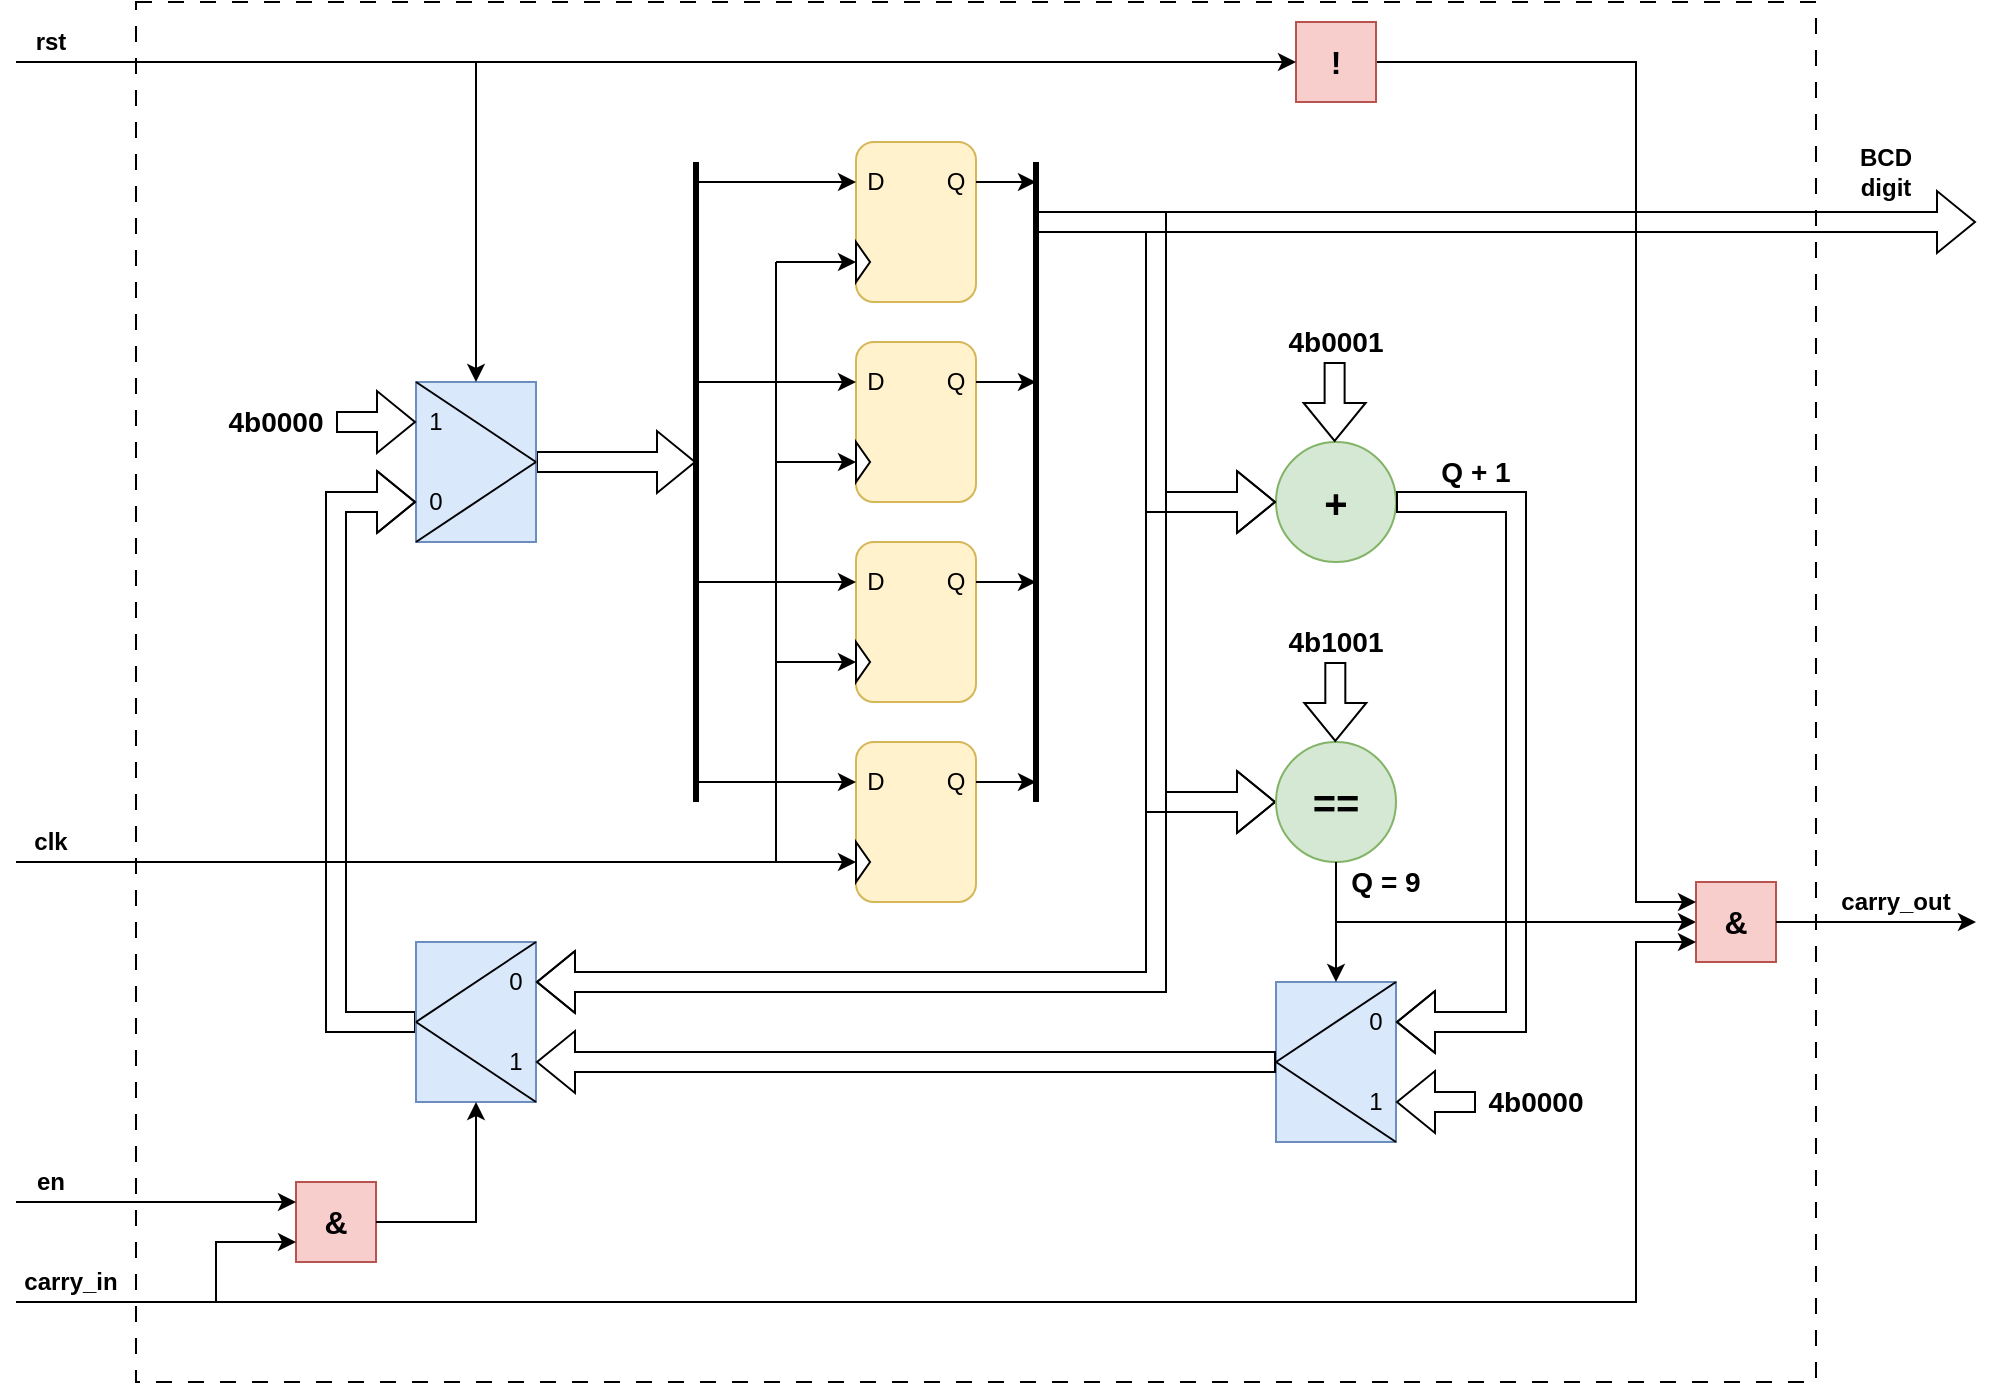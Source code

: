 <mxfile version="24.7.17">
  <diagram name="Page-1" id="WhB4v98FCIUBiP3EwE1m">
    <mxGraphModel dx="2074" dy="1230" grid="1" gridSize="10" guides="1" tooltips="1" connect="1" arrows="1" fold="1" page="1" pageScale="1" pageWidth="1100" pageHeight="850" math="0" shadow="0">
      <root>
        <mxCell id="0" />
        <mxCell id="1" parent="0" />
        <mxCell id="NjQIXoLuCuox8VsJS8E3-104" value="" style="rounded=0;whiteSpace=wrap;html=1;fillColor=none;dashed=1;dashPattern=8 8;" parent="1" vertex="1">
          <mxGeometry x="80" y="70" width="840" height="690" as="geometry" />
        </mxCell>
        <mxCell id="IZAZrPXhsD7FJTsowvt--112" value="" style="group" parent="1" vertex="1" connectable="0">
          <mxGeometry x="650" y="560" width="60" height="80" as="geometry" />
        </mxCell>
        <mxCell id="IZAZrPXhsD7FJTsowvt--91" value="" style="rounded=0;whiteSpace=wrap;html=1;fillColor=#dae8fc;strokeColor=#6c8ebf;container=0;rotation=-180;" parent="IZAZrPXhsD7FJTsowvt--112" vertex="1">
          <mxGeometry width="60" height="80" as="geometry" />
        </mxCell>
        <mxCell id="IZAZrPXhsD7FJTsowvt--94" value="1" style="text;html=1;align=center;verticalAlign=middle;whiteSpace=wrap;rounded=0;container=0;" parent="IZAZrPXhsD7FJTsowvt--112" vertex="1">
          <mxGeometry x="40" y="50" width="20" height="20" as="geometry" />
        </mxCell>
        <mxCell id="IZAZrPXhsD7FJTsowvt--95" value="0" style="text;html=1;align=center;verticalAlign=middle;whiteSpace=wrap;rounded=0;container=0;" parent="IZAZrPXhsD7FJTsowvt--112" vertex="1">
          <mxGeometry x="40" y="10" width="20" height="20" as="geometry" />
        </mxCell>
        <mxCell id="IZAZrPXhsD7FJTsowvt--103" value="" style="shape=flexArrow;endArrow=classic;html=1;rounded=0;entryX=0;entryY=0.5;entryDx=0;entryDy=0;" parent="1" target="IZAZrPXhsD7FJTsowvt--102" edge="1">
          <mxGeometry width="50" height="50" relative="1" as="geometry">
            <mxPoint x="530" y="180" as="sourcePoint" />
            <mxPoint x="570" y="460" as="targetPoint" />
            <Array as="points">
              <mxPoint x="590" y="180" />
              <mxPoint x="590" y="470" />
            </Array>
          </mxGeometry>
        </mxCell>
        <mxCell id="NjQIXoLuCuox8VsJS8E3-93" value="carry_in" style="text;html=1;align=center;verticalAlign=middle;whiteSpace=wrap;rounded=0;fontStyle=1" parent="1" vertex="1">
          <mxGeometry x="20" y="700" width="55" height="20" as="geometry" />
        </mxCell>
        <mxCell id="NjQIXoLuCuox8VsJS8E3-94" value="carry_out" style="text;html=1;align=center;verticalAlign=middle;whiteSpace=wrap;rounded=0;fontStyle=1" parent="1" vertex="1">
          <mxGeometry x="930" y="510" width="60" height="20" as="geometry" />
        </mxCell>
        <mxCell id="NjQIXoLuCuox8VsJS8E3-95" value="BCD digit" style="text;html=1;align=center;verticalAlign=middle;whiteSpace=wrap;rounded=0;fontSize=12;fontStyle=1" parent="1" vertex="1">
          <mxGeometry x="930" y="140" width="50" height="30" as="geometry" />
        </mxCell>
        <mxCell id="IZAZrPXhsD7FJTsowvt--1" value="rst" style="text;html=1;align=center;verticalAlign=middle;whiteSpace=wrap;rounded=0;fontStyle=1" parent="1" vertex="1">
          <mxGeometry x="20" y="80" width="35" height="20" as="geometry" />
        </mxCell>
        <mxCell id="IZAZrPXhsD7FJTsowvt--2" value="en" style="text;html=1;align=center;verticalAlign=middle;whiteSpace=wrap;rounded=0;fontStyle=1" parent="1" vertex="1">
          <mxGeometry x="20" y="650" width="35" height="20" as="geometry" />
        </mxCell>
        <mxCell id="IZAZrPXhsD7FJTsowvt--3" value="clk" style="text;html=1;align=center;verticalAlign=middle;whiteSpace=wrap;rounded=0;fontStyle=1" parent="1" vertex="1">
          <mxGeometry x="20" y="480" width="35" height="20" as="geometry" />
        </mxCell>
        <mxCell id="IZAZrPXhsD7FJTsowvt--38" value="" style="group" parent="1" vertex="1" connectable="0">
          <mxGeometry x="440" y="140" width="60" height="80" as="geometry" />
        </mxCell>
        <mxCell id="IZAZrPXhsD7FJTsowvt--33" value="" style="rounded=1;whiteSpace=wrap;html=1;fillColor=#fff2cc;strokeColor=#d6b656;container=0;" parent="IZAZrPXhsD7FJTsowvt--38" vertex="1">
          <mxGeometry width="60" height="80" as="geometry" />
        </mxCell>
        <mxCell id="IZAZrPXhsD7FJTsowvt--34" value="" style="triangle;whiteSpace=wrap;html=1;rotation=0;container=0;" parent="IZAZrPXhsD7FJTsowvt--38" vertex="1">
          <mxGeometry y="50" width="7.03" height="20" as="geometry" />
        </mxCell>
        <mxCell id="IZAZrPXhsD7FJTsowvt--35" value="D" style="text;html=1;align=center;verticalAlign=middle;whiteSpace=wrap;rounded=0;container=0;" parent="IZAZrPXhsD7FJTsowvt--38" vertex="1">
          <mxGeometry y="10" width="20" height="20" as="geometry" />
        </mxCell>
        <mxCell id="IZAZrPXhsD7FJTsowvt--37" value="Q" style="text;html=1;align=center;verticalAlign=middle;whiteSpace=wrap;rounded=0;container=0;" parent="IZAZrPXhsD7FJTsowvt--38" vertex="1">
          <mxGeometry x="40" y="10" width="20" height="20" as="geometry" />
        </mxCell>
        <mxCell id="IZAZrPXhsD7FJTsowvt--39" value="" style="group" parent="1" vertex="1" connectable="0">
          <mxGeometry x="440" y="240" width="60" height="80" as="geometry" />
        </mxCell>
        <mxCell id="IZAZrPXhsD7FJTsowvt--12" value="" style="rounded=1;whiteSpace=wrap;html=1;fillColor=#fff2cc;strokeColor=#d6b656;container=0;" parent="IZAZrPXhsD7FJTsowvt--39" vertex="1">
          <mxGeometry width="60" height="80" as="geometry" />
        </mxCell>
        <mxCell id="IZAZrPXhsD7FJTsowvt--13" value="" style="triangle;whiteSpace=wrap;html=1;rotation=0;container=0;" parent="IZAZrPXhsD7FJTsowvt--39" vertex="1">
          <mxGeometry y="50" width="7.03" height="20" as="geometry" />
        </mxCell>
        <mxCell id="IZAZrPXhsD7FJTsowvt--15" value="D" style="text;html=1;align=center;verticalAlign=middle;whiteSpace=wrap;rounded=0;container=0;" parent="IZAZrPXhsD7FJTsowvt--39" vertex="1">
          <mxGeometry y="10" width="20" height="20" as="geometry" />
        </mxCell>
        <mxCell id="IZAZrPXhsD7FJTsowvt--17" value="Q" style="text;html=1;align=center;verticalAlign=middle;whiteSpace=wrap;rounded=0;container=0;" parent="IZAZrPXhsD7FJTsowvt--39" vertex="1">
          <mxGeometry x="40" y="10" width="20" height="20" as="geometry" />
        </mxCell>
        <mxCell id="IZAZrPXhsD7FJTsowvt--40" value="" style="group" parent="1" vertex="1" connectable="0">
          <mxGeometry x="440" y="340" width="60" height="80" as="geometry" />
        </mxCell>
        <mxCell id="IZAZrPXhsD7FJTsowvt--21" value="" style="rounded=1;whiteSpace=wrap;html=1;fillColor=#fff2cc;strokeColor=#d6b656;container=0;" parent="IZAZrPXhsD7FJTsowvt--40" vertex="1">
          <mxGeometry width="60" height="80" as="geometry" />
        </mxCell>
        <mxCell id="IZAZrPXhsD7FJTsowvt--22" value="" style="triangle;whiteSpace=wrap;html=1;rotation=0;container=0;" parent="IZAZrPXhsD7FJTsowvt--40" vertex="1">
          <mxGeometry y="50" width="7.03" height="20" as="geometry" />
        </mxCell>
        <mxCell id="IZAZrPXhsD7FJTsowvt--23" value="D" style="text;html=1;align=center;verticalAlign=middle;whiteSpace=wrap;rounded=0;container=0;" parent="IZAZrPXhsD7FJTsowvt--40" vertex="1">
          <mxGeometry y="10" width="20" height="20" as="geometry" />
        </mxCell>
        <mxCell id="IZAZrPXhsD7FJTsowvt--25" value="Q" style="text;html=1;align=center;verticalAlign=middle;whiteSpace=wrap;rounded=0;container=0;" parent="IZAZrPXhsD7FJTsowvt--40" vertex="1">
          <mxGeometry x="40" y="10" width="20" height="20" as="geometry" />
        </mxCell>
        <mxCell id="IZAZrPXhsD7FJTsowvt--41" value="" style="group" parent="1" vertex="1" connectable="0">
          <mxGeometry x="440" y="440" width="60" height="80" as="geometry" />
        </mxCell>
        <mxCell id="IZAZrPXhsD7FJTsowvt--27" value="" style="rounded=1;whiteSpace=wrap;html=1;fillColor=#fff2cc;strokeColor=#d6b656;container=0;" parent="IZAZrPXhsD7FJTsowvt--41" vertex="1">
          <mxGeometry width="60" height="80" as="geometry" />
        </mxCell>
        <mxCell id="IZAZrPXhsD7FJTsowvt--28" value="" style="triangle;whiteSpace=wrap;html=1;rotation=0;container=0;" parent="IZAZrPXhsD7FJTsowvt--41" vertex="1">
          <mxGeometry y="50" width="7.03" height="20" as="geometry" />
        </mxCell>
        <mxCell id="IZAZrPXhsD7FJTsowvt--29" value="D" style="text;html=1;align=center;verticalAlign=middle;whiteSpace=wrap;rounded=0;container=0;" parent="IZAZrPXhsD7FJTsowvt--41" vertex="1">
          <mxGeometry y="10" width="20" height="20" as="geometry" />
        </mxCell>
        <mxCell id="IZAZrPXhsD7FJTsowvt--31" value="Q" style="text;html=1;align=center;verticalAlign=middle;whiteSpace=wrap;rounded=0;container=0;" parent="IZAZrPXhsD7FJTsowvt--41" vertex="1">
          <mxGeometry x="40" y="10" width="20" height="20" as="geometry" />
        </mxCell>
        <mxCell id="IZAZrPXhsD7FJTsowvt--42" value="" style="endArrow=classic;html=1;rounded=0;entryX=0;entryY=0.5;entryDx=0;entryDy=0;" parent="1" target="IZAZrPXhsD7FJTsowvt--28" edge="1">
          <mxGeometry width="50" height="50" relative="1" as="geometry">
            <mxPoint x="400" y="500" as="sourcePoint" />
            <mxPoint x="570" y="470" as="targetPoint" />
          </mxGeometry>
        </mxCell>
        <mxCell id="IZAZrPXhsD7FJTsowvt--43" value="" style="endArrow=classic;html=1;rounded=0;entryX=0;entryY=0.5;entryDx=0;entryDy=0;" parent="1" edge="1">
          <mxGeometry width="50" height="50" relative="1" as="geometry">
            <mxPoint x="400" y="400" as="sourcePoint" />
            <mxPoint x="440" y="400" as="targetPoint" />
          </mxGeometry>
        </mxCell>
        <mxCell id="IZAZrPXhsD7FJTsowvt--44" value="" style="endArrow=classic;html=1;rounded=0;entryX=0;entryY=0.5;entryDx=0;entryDy=0;" parent="1" edge="1">
          <mxGeometry width="50" height="50" relative="1" as="geometry">
            <mxPoint x="400" y="300" as="sourcePoint" />
            <mxPoint x="440" y="300" as="targetPoint" />
          </mxGeometry>
        </mxCell>
        <mxCell id="IZAZrPXhsD7FJTsowvt--45" value="" style="endArrow=classic;html=1;rounded=0;entryX=0;entryY=0.5;entryDx=0;entryDy=0;" parent="1" edge="1">
          <mxGeometry width="50" height="50" relative="1" as="geometry">
            <mxPoint x="400" y="200" as="sourcePoint" />
            <mxPoint x="440" y="200" as="targetPoint" />
          </mxGeometry>
        </mxCell>
        <mxCell id="IZAZrPXhsD7FJTsowvt--46" value="" style="endArrow=classic;html=1;rounded=0;" parent="1" edge="1">
          <mxGeometry width="50" height="50" relative="1" as="geometry">
            <mxPoint x="500" y="460" as="sourcePoint" />
            <mxPoint x="530" y="460" as="targetPoint" />
          </mxGeometry>
        </mxCell>
        <mxCell id="IZAZrPXhsD7FJTsowvt--47" value="" style="endArrow=classic;html=1;rounded=0;" parent="1" edge="1">
          <mxGeometry width="50" height="50" relative="1" as="geometry">
            <mxPoint x="500" y="360" as="sourcePoint" />
            <mxPoint x="530" y="360" as="targetPoint" />
          </mxGeometry>
        </mxCell>
        <mxCell id="IZAZrPXhsD7FJTsowvt--48" value="" style="endArrow=classic;html=1;rounded=0;" parent="1" edge="1">
          <mxGeometry width="50" height="50" relative="1" as="geometry">
            <mxPoint x="500" y="260" as="sourcePoint" />
            <mxPoint x="530" y="260" as="targetPoint" />
          </mxGeometry>
        </mxCell>
        <mxCell id="IZAZrPXhsD7FJTsowvt--49" value="" style="endArrow=classic;html=1;rounded=0;" parent="1" edge="1">
          <mxGeometry width="50" height="50" relative="1" as="geometry">
            <mxPoint x="500" y="160" as="sourcePoint" />
            <mxPoint x="530" y="160" as="targetPoint" />
          </mxGeometry>
        </mxCell>
        <mxCell id="IZAZrPXhsD7FJTsowvt--50" value="" style="endArrow=none;html=1;rounded=0;strokeWidth=3;" parent="1" edge="1">
          <mxGeometry width="50" height="50" relative="1" as="geometry">
            <mxPoint x="530" y="470" as="sourcePoint" />
            <mxPoint x="530" y="150" as="targetPoint" />
          </mxGeometry>
        </mxCell>
        <mxCell id="IZAZrPXhsD7FJTsowvt--51" value="" style="endArrow=none;html=1;rounded=0;" parent="1" edge="1">
          <mxGeometry width="50" height="50" relative="1" as="geometry">
            <mxPoint x="400" y="500" as="sourcePoint" />
            <mxPoint x="400" y="200" as="targetPoint" />
          </mxGeometry>
        </mxCell>
        <mxCell id="IZAZrPXhsD7FJTsowvt--52" value="" style="endArrow=none;html=1;rounded=0;strokeWidth=3;" parent="1" edge="1">
          <mxGeometry width="50" height="50" relative="1" as="geometry">
            <mxPoint x="360" y="470" as="sourcePoint" />
            <mxPoint x="360" y="150" as="targetPoint" />
          </mxGeometry>
        </mxCell>
        <mxCell id="IZAZrPXhsD7FJTsowvt--53" value="" style="endArrow=classic;html=1;rounded=0;entryX=0;entryY=0.5;entryDx=0;entryDy=0;" parent="1" target="IZAZrPXhsD7FJTsowvt--29" edge="1">
          <mxGeometry width="50" height="50" relative="1" as="geometry">
            <mxPoint x="360" y="460" as="sourcePoint" />
            <mxPoint x="540" y="470" as="targetPoint" />
          </mxGeometry>
        </mxCell>
        <mxCell id="IZAZrPXhsD7FJTsowvt--54" value="" style="endArrow=classic;html=1;rounded=0;entryX=0;entryY=0.5;entryDx=0;entryDy=0;" parent="1" edge="1">
          <mxGeometry width="50" height="50" relative="1" as="geometry">
            <mxPoint x="360" y="360" as="sourcePoint" />
            <mxPoint x="440" y="360" as="targetPoint" />
          </mxGeometry>
        </mxCell>
        <mxCell id="IZAZrPXhsD7FJTsowvt--55" value="" style="endArrow=classic;html=1;rounded=0;entryX=0;entryY=0.5;entryDx=0;entryDy=0;" parent="1" edge="1">
          <mxGeometry width="50" height="50" relative="1" as="geometry">
            <mxPoint x="360" y="260" as="sourcePoint" />
            <mxPoint x="440" y="260" as="targetPoint" />
          </mxGeometry>
        </mxCell>
        <mxCell id="IZAZrPXhsD7FJTsowvt--56" value="" style="endArrow=classic;html=1;rounded=0;entryX=0;entryY=0.5;entryDx=0;entryDy=0;" parent="1" edge="1">
          <mxGeometry width="50" height="50" relative="1" as="geometry">
            <mxPoint x="360" y="160" as="sourcePoint" />
            <mxPoint x="440" y="160" as="targetPoint" />
          </mxGeometry>
        </mxCell>
        <mxCell id="IZAZrPXhsD7FJTsowvt--57" value="" style="endArrow=none;html=1;rounded=0;" parent="1" edge="1">
          <mxGeometry width="50" height="50" relative="1" as="geometry">
            <mxPoint x="400" y="500" as="sourcePoint" />
            <mxPoint x="20" y="500" as="targetPoint" />
          </mxGeometry>
        </mxCell>
        <mxCell id="IZAZrPXhsD7FJTsowvt--67" value="" style="shape=flexArrow;endArrow=classic;html=1;rounded=0;exitX=1;exitY=0.5;exitDx=0;exitDy=0;" parent="1" source="IZAZrPXhsD7FJTsowvt--60" edge="1">
          <mxGeometry width="50" height="50" relative="1" as="geometry">
            <mxPoint x="520" y="520" as="sourcePoint" />
            <mxPoint x="360" y="300" as="targetPoint" />
          </mxGeometry>
        </mxCell>
        <mxCell id="IZAZrPXhsD7FJTsowvt--60" value="" style="rounded=0;whiteSpace=wrap;html=1;fillColor=#dae8fc;strokeColor=#6c8ebf;container=0;" parent="1" vertex="1">
          <mxGeometry x="220" y="260" width="60" height="80" as="geometry" />
        </mxCell>
        <mxCell id="IZAZrPXhsD7FJTsowvt--59" value="" style="endArrow=none;html=1;rounded=0;exitX=0;exitY=0;exitDx=0;exitDy=0;entryX=1;entryY=0.5;entryDx=0;entryDy=0;" parent="1" edge="1">
          <mxGeometry width="50" height="50" relative="1" as="geometry">
            <mxPoint x="220" y="260" as="sourcePoint" />
            <mxPoint x="280" y="300" as="targetPoint" />
          </mxGeometry>
        </mxCell>
        <mxCell id="IZAZrPXhsD7FJTsowvt--61" value="" style="endArrow=none;html=1;rounded=0;exitX=0;exitY=1;exitDx=0;exitDy=0;entryX=1;entryY=0.5;entryDx=0;entryDy=0;" parent="1" source="IZAZrPXhsD7FJTsowvt--60" target="IZAZrPXhsD7FJTsowvt--60" edge="1">
          <mxGeometry width="50" height="50" relative="1" as="geometry">
            <mxPoint x="300" y="200" as="sourcePoint" />
            <mxPoint x="350" y="150" as="targetPoint" />
          </mxGeometry>
        </mxCell>
        <mxCell id="IZAZrPXhsD7FJTsowvt--74" value="1" style="text;html=1;align=center;verticalAlign=middle;whiteSpace=wrap;rounded=0;container=0;" parent="1" vertex="1">
          <mxGeometry x="220" y="270" width="20" height="20" as="geometry" />
        </mxCell>
        <mxCell id="IZAZrPXhsD7FJTsowvt--75" value="0" style="text;html=1;align=center;verticalAlign=middle;whiteSpace=wrap;rounded=0;container=0;" parent="1" vertex="1">
          <mxGeometry x="220" y="310" width="20" height="20" as="geometry" />
        </mxCell>
        <mxCell id="IZAZrPXhsD7FJTsowvt--76" value="" style="endArrow=classic;html=1;rounded=0;entryX=0.5;entryY=0;entryDx=0;entryDy=0;" parent="1" target="IZAZrPXhsD7FJTsowvt--60" edge="1">
          <mxGeometry width="50" height="50" relative="1" as="geometry">
            <mxPoint x="20" y="100" as="sourcePoint" />
            <mxPoint x="570" y="470" as="targetPoint" />
            <Array as="points">
              <mxPoint x="250" y="100" />
            </Array>
          </mxGeometry>
        </mxCell>
        <mxCell id="IZAZrPXhsD7FJTsowvt--77" value="" style="shape=flexArrow;endArrow=classic;html=1;rounded=0;entryX=0;entryY=0.5;entryDx=0;entryDy=0;" parent="1" target="IZAZrPXhsD7FJTsowvt--74" edge="1">
          <mxGeometry width="50" height="50" relative="1" as="geometry">
            <mxPoint x="180" y="280" as="sourcePoint" />
            <mxPoint x="570" y="470" as="targetPoint" />
          </mxGeometry>
        </mxCell>
        <mxCell id="IZAZrPXhsD7FJTsowvt--78" value="4b0000" style="text;html=1;align=center;verticalAlign=middle;whiteSpace=wrap;rounded=0;fontStyle=1;fontSize=14;" parent="1" vertex="1">
          <mxGeometry x="120" y="265" width="60" height="30" as="geometry" />
        </mxCell>
        <mxCell id="IZAZrPXhsD7FJTsowvt--87" value="" style="shape=flexArrow;endArrow=classic;html=1;rounded=0;entryX=0;entryY=0.5;entryDx=0;entryDy=0;" parent="1" target="IZAZrPXhsD7FJTsowvt--75" edge="1">
          <mxGeometry width="50" height="50" relative="1" as="geometry">
            <mxPoint x="220" y="580" as="sourcePoint" />
            <mxPoint x="570" y="470" as="targetPoint" />
            <Array as="points">
              <mxPoint x="180" y="580" />
              <mxPoint x="180" y="320" />
            </Array>
          </mxGeometry>
        </mxCell>
        <mxCell id="IZAZrPXhsD7FJTsowvt--89" value="" style="group" parent="1" vertex="1" connectable="0">
          <mxGeometry x="220" y="540" width="60" height="80" as="geometry" />
        </mxCell>
        <mxCell id="IZAZrPXhsD7FJTsowvt--79" value="" style="rounded=0;whiteSpace=wrap;html=1;fillColor=#dae8fc;strokeColor=#6c8ebf;container=0;rotation=-180;" parent="IZAZrPXhsD7FJTsowvt--89" vertex="1">
          <mxGeometry width="60" height="80" as="geometry" />
        </mxCell>
        <mxCell id="IZAZrPXhsD7FJTsowvt--80" value="" style="endArrow=none;html=1;rounded=0;exitX=1;exitY=0.5;exitDx=0;exitDy=0;" parent="IZAZrPXhsD7FJTsowvt--89" source="IZAZrPXhsD7FJTsowvt--79" edge="1">
          <mxGeometry width="50" height="50" relative="1" as="geometry">
            <mxPoint x="10" y="50" as="sourcePoint" />
            <mxPoint x="60" as="targetPoint" />
          </mxGeometry>
        </mxCell>
        <mxCell id="IZAZrPXhsD7FJTsowvt--84" value="" style="endArrow=none;html=1;rounded=0;exitX=1;exitY=0.5;exitDx=0;exitDy=0;" parent="IZAZrPXhsD7FJTsowvt--89" source="IZAZrPXhsD7FJTsowvt--79" edge="1">
          <mxGeometry width="50" height="50" relative="1" as="geometry">
            <mxPoint y="40" as="sourcePoint" />
            <mxPoint x="60" y="80" as="targetPoint" />
          </mxGeometry>
        </mxCell>
        <mxCell id="IZAZrPXhsD7FJTsowvt--83" value="1" style="text;html=1;align=center;verticalAlign=middle;whiteSpace=wrap;rounded=0;container=0;" parent="IZAZrPXhsD7FJTsowvt--89" vertex="1">
          <mxGeometry x="40" y="50" width="20" height="20" as="geometry" />
        </mxCell>
        <mxCell id="IZAZrPXhsD7FJTsowvt--85" value="0" style="text;html=1;align=center;verticalAlign=middle;whiteSpace=wrap;rounded=0;container=0;" parent="IZAZrPXhsD7FJTsowvt--89" vertex="1">
          <mxGeometry x="40" y="10" width="20" height="20" as="geometry" />
        </mxCell>
        <mxCell id="IZAZrPXhsD7FJTsowvt--96" value="" style="shape=flexArrow;endArrow=classic;html=1;rounded=0;entryX=1;entryY=0.5;entryDx=0;entryDy=0;" parent="1" target="IZAZrPXhsD7FJTsowvt--83" edge="1">
          <mxGeometry width="50" height="50" relative="1" as="geometry">
            <mxPoint x="650" y="600" as="sourcePoint" />
            <mxPoint x="570" y="470" as="targetPoint" />
          </mxGeometry>
        </mxCell>
        <mxCell id="IZAZrPXhsD7FJTsowvt--97" value="" style="shape=flexArrow;endArrow=classic;html=1;rounded=0;" parent="1" edge="1">
          <mxGeometry width="50" height="50" relative="1" as="geometry">
            <mxPoint x="750" y="620" as="sourcePoint" />
            <mxPoint x="710" y="620" as="targetPoint" />
          </mxGeometry>
        </mxCell>
        <mxCell id="IZAZrPXhsD7FJTsowvt--92" value="" style="endArrow=none;html=1;rounded=0;exitX=1;exitY=0.5;exitDx=0;exitDy=0;" parent="1" source="IZAZrPXhsD7FJTsowvt--91" edge="1">
          <mxGeometry width="50" height="50" relative="1" as="geometry">
            <mxPoint x="660" y="610" as="sourcePoint" />
            <mxPoint x="710" y="560" as="targetPoint" />
          </mxGeometry>
        </mxCell>
        <mxCell id="IZAZrPXhsD7FJTsowvt--93" value="" style="endArrow=none;html=1;rounded=0;exitX=1;exitY=0.5;exitDx=0;exitDy=0;" parent="1" source="IZAZrPXhsD7FJTsowvt--91" edge="1">
          <mxGeometry width="50" height="50" relative="1" as="geometry">
            <mxPoint x="650" y="600" as="sourcePoint" />
            <mxPoint x="710" y="640" as="targetPoint" />
          </mxGeometry>
        </mxCell>
        <mxCell id="IZAZrPXhsD7FJTsowvt--98" value="&lt;font size=&quot;1&quot; style=&quot;&quot;&gt;&lt;b style=&quot;font-size: 20px;&quot;&gt;+&lt;/b&gt;&lt;/font&gt;" style="ellipse;whiteSpace=wrap;html=1;aspect=fixed;fillColor=#d5e8d4;strokeColor=#82b366;" parent="1" vertex="1">
          <mxGeometry x="650" y="290" width="60" height="60" as="geometry" />
        </mxCell>
        <mxCell id="IZAZrPXhsD7FJTsowvt--99" value="" style="shape=flexArrow;endArrow=classic;html=1;rounded=0;entryX=0;entryY=0.5;entryDx=0;entryDy=0;" parent="1" target="IZAZrPXhsD7FJTsowvt--98" edge="1">
          <mxGeometry width="50" height="50" relative="1" as="geometry">
            <mxPoint x="530" y="180" as="sourcePoint" />
            <mxPoint x="570" y="470" as="targetPoint" />
            <Array as="points">
              <mxPoint x="590" y="180" />
              <mxPoint x="590" y="320" />
            </Array>
          </mxGeometry>
        </mxCell>
        <mxCell id="IZAZrPXhsD7FJTsowvt--100" value="" style="shape=flexArrow;endArrow=classic;html=1;rounded=0;exitX=1;exitY=0.5;exitDx=0;exitDy=0;" parent="1" source="IZAZrPXhsD7FJTsowvt--98" edge="1">
          <mxGeometry width="50" height="50" relative="1" as="geometry">
            <mxPoint x="520" y="510" as="sourcePoint" />
            <mxPoint x="710" y="580" as="targetPoint" />
            <Array as="points">
              <mxPoint x="770" y="320" />
              <mxPoint x="770" y="580" />
            </Array>
          </mxGeometry>
        </mxCell>
        <mxCell id="IZAZrPXhsD7FJTsowvt--101" value="4b0000" style="text;html=1;align=center;verticalAlign=middle;whiteSpace=wrap;rounded=0;fontStyle=1;fontSize=14;" parent="1" vertex="1">
          <mxGeometry x="750" y="605" width="60" height="30" as="geometry" />
        </mxCell>
        <mxCell id="IZAZrPXhsD7FJTsowvt--102" value="&lt;font size=&quot;1&quot; style=&quot;&quot;&gt;&lt;b style=&quot;font-size: 20px;&quot;&gt;==&lt;/b&gt;&lt;/font&gt;" style="ellipse;whiteSpace=wrap;html=1;aspect=fixed;fillColor=#d5e8d4;strokeColor=#82b366;" parent="1" vertex="1">
          <mxGeometry x="650" y="440" width="60" height="60" as="geometry" />
        </mxCell>
        <mxCell id="IZAZrPXhsD7FJTsowvt--104" value="" style="endArrow=classic;html=1;rounded=0;entryX=0.5;entryY=1;entryDx=0;entryDy=0;exitX=0.5;exitY=1;exitDx=0;exitDy=0;" parent="1" source="IZAZrPXhsD7FJTsowvt--102" target="IZAZrPXhsD7FJTsowvt--91" edge="1">
          <mxGeometry width="50" height="50" relative="1" as="geometry">
            <mxPoint x="660" y="500" as="sourcePoint" />
            <mxPoint x="570" y="460" as="targetPoint" />
          </mxGeometry>
        </mxCell>
        <mxCell id="IZAZrPXhsD7FJTsowvt--106" value="" style="shape=flexArrow;endArrow=classic;html=1;rounded=0;" parent="1" edge="1">
          <mxGeometry width="50" height="50" relative="1" as="geometry">
            <mxPoint x="679.66" y="400" as="sourcePoint" />
            <mxPoint x="679.66" y="440" as="targetPoint" />
          </mxGeometry>
        </mxCell>
        <mxCell id="IZAZrPXhsD7FJTsowvt--107" value="4b1001" style="text;html=1;align=center;verticalAlign=middle;whiteSpace=wrap;rounded=0;fontStyle=1;fontSize=14;" parent="1" vertex="1">
          <mxGeometry x="655" y="380" width="50" height="20" as="geometry" />
        </mxCell>
        <mxCell id="IZAZrPXhsD7FJTsowvt--108" value="4b0001" style="text;html=1;align=center;verticalAlign=middle;whiteSpace=wrap;rounded=0;fontStyle=1;fontSize=14;" parent="1" vertex="1">
          <mxGeometry x="655" y="230" width="50" height="20" as="geometry" />
        </mxCell>
        <mxCell id="IZAZrPXhsD7FJTsowvt--109" value="Q + 1" style="text;html=1;align=center;verticalAlign=middle;whiteSpace=wrap;rounded=0;fontSize=14;fontStyle=1" parent="1" vertex="1">
          <mxGeometry x="720" y="295" width="60" height="20" as="geometry" />
        </mxCell>
        <mxCell id="IZAZrPXhsD7FJTsowvt--110" value="Q = 9" style="text;html=1;align=center;verticalAlign=middle;whiteSpace=wrap;rounded=0;fontSize=14;fontStyle=1" parent="1" vertex="1">
          <mxGeometry x="680" y="500" width="50" height="20" as="geometry" />
        </mxCell>
        <mxCell id="IZAZrPXhsD7FJTsowvt--113" value="" style="endArrow=classic;html=1;rounded=0;entryX=0;entryY=0.5;entryDx=0;entryDy=0;" parent="1" target="IZAZrPXhsD7FJTsowvt--120" edge="1">
          <mxGeometry width="50" height="50" relative="1" as="geometry">
            <mxPoint x="680" y="530" as="sourcePoint" />
            <mxPoint x="880" y="530" as="targetPoint" />
          </mxGeometry>
        </mxCell>
        <mxCell id="IZAZrPXhsD7FJTsowvt--114" value="" style="shape=flexArrow;endArrow=classic;html=1;rounded=0;" parent="1" edge="1">
          <mxGeometry width="50" height="50" relative="1" as="geometry">
            <mxPoint x="679.31" y="250" as="sourcePoint" />
            <mxPoint x="679.31" y="290" as="targetPoint" />
          </mxGeometry>
        </mxCell>
        <mxCell id="IZAZrPXhsD7FJTsowvt--115" value="" style="shape=flexArrow;endArrow=classic;html=1;rounded=0;" parent="1" edge="1">
          <mxGeometry width="50" height="50" relative="1" as="geometry">
            <mxPoint x="530" y="180" as="sourcePoint" />
            <mxPoint x="1000" y="180" as="targetPoint" />
          </mxGeometry>
        </mxCell>
        <mxCell id="IZAZrPXhsD7FJTsowvt--116" value="" style="shape=flexArrow;endArrow=classic;html=1;rounded=0;entryX=1;entryY=0.5;entryDx=0;entryDy=0;" parent="1" target="IZAZrPXhsD7FJTsowvt--85" edge="1">
          <mxGeometry width="50" height="50" relative="1" as="geometry">
            <mxPoint x="530" y="180" as="sourcePoint" />
            <mxPoint x="580" y="380" as="targetPoint" />
            <Array as="points">
              <mxPoint x="590" y="180" />
              <mxPoint x="590" y="560" />
            </Array>
          </mxGeometry>
        </mxCell>
        <mxCell id="IZAZrPXhsD7FJTsowvt--117" value="&amp;amp;" style="rounded=0;whiteSpace=wrap;html=1;fontStyle=1;fontSize=16;fillColor=#f8cecc;strokeColor=#b85450;container=0;" parent="1" vertex="1">
          <mxGeometry x="160" y="660" width="40" height="40" as="geometry" />
        </mxCell>
        <mxCell id="IZAZrPXhsD7FJTsowvt--120" value="&amp;amp;" style="rounded=0;whiteSpace=wrap;html=1;fontStyle=1;fontSize=16;fillColor=#f8cecc;strokeColor=#b85450;container=0;" parent="1" vertex="1">
          <mxGeometry x="860" y="510" width="40" height="40" as="geometry" />
        </mxCell>
        <mxCell id="IZAZrPXhsD7FJTsowvt--121" value="" style="endArrow=classic;html=1;rounded=0;entryX=0;entryY=0.25;entryDx=0;entryDy=0;" parent="1" source="IZAZrPXhsD7FJTsowvt--126" target="IZAZrPXhsD7FJTsowvt--120" edge="1">
          <mxGeometry width="50" height="50" relative="1" as="geometry">
            <mxPoint x="320" y="100" as="sourcePoint" />
            <mxPoint x="860" y="470" as="targetPoint" />
            <Array as="points">
              <mxPoint x="830" y="100" />
              <mxPoint x="830" y="520" />
            </Array>
          </mxGeometry>
        </mxCell>
        <mxCell id="IZAZrPXhsD7FJTsowvt--123" value="" style="endArrow=classic;html=1;rounded=0;entryX=0.5;entryY=0;entryDx=0;entryDy=0;exitX=1;exitY=0.5;exitDx=0;exitDy=0;" parent="1" source="IZAZrPXhsD7FJTsowvt--117" target="IZAZrPXhsD7FJTsowvt--79" edge="1">
          <mxGeometry width="50" height="50" relative="1" as="geometry">
            <mxPoint x="530" y="430" as="sourcePoint" />
            <mxPoint x="580" y="380" as="targetPoint" />
            <Array as="points">
              <mxPoint x="250" y="680" />
            </Array>
          </mxGeometry>
        </mxCell>
        <mxCell id="IZAZrPXhsD7FJTsowvt--124" value="" style="endArrow=classic;html=1;rounded=0;entryX=0;entryY=0.25;entryDx=0;entryDy=0;" parent="1" target="IZAZrPXhsD7FJTsowvt--117" edge="1">
          <mxGeometry width="50" height="50" relative="1" as="geometry">
            <mxPoint x="20" y="670" as="sourcePoint" />
            <mxPoint x="580" y="380" as="targetPoint" />
          </mxGeometry>
        </mxCell>
        <mxCell id="IZAZrPXhsD7FJTsowvt--125" value="" style="endArrow=classic;html=1;rounded=0;entryX=0;entryY=0.75;entryDx=0;entryDy=0;" parent="1" target="IZAZrPXhsD7FJTsowvt--120" edge="1">
          <mxGeometry width="50" height="50" relative="1" as="geometry">
            <mxPoint x="20" y="720" as="sourcePoint" />
            <mxPoint x="580" y="380" as="targetPoint" />
            <Array as="points">
              <mxPoint x="830" y="720" />
              <mxPoint x="830" y="540" />
            </Array>
          </mxGeometry>
        </mxCell>
        <mxCell id="IZAZrPXhsD7FJTsowvt--126" value="!" style="rounded=0;whiteSpace=wrap;html=1;fontStyle=1;fontSize=16;fillColor=#f8cecc;strokeColor=#b85450;container=0;" parent="1" vertex="1">
          <mxGeometry x="660" y="80" width="40" height="40" as="geometry" />
        </mxCell>
        <mxCell id="IZAZrPXhsD7FJTsowvt--129" value="" style="endArrow=classic;html=1;rounded=0;entryX=0;entryY=0.5;entryDx=0;entryDy=0;" parent="1" target="IZAZrPXhsD7FJTsowvt--126" edge="1">
          <mxGeometry width="50" height="50" relative="1" as="geometry">
            <mxPoint x="250" y="100" as="sourcePoint" />
            <mxPoint x="580" y="380" as="targetPoint" />
          </mxGeometry>
        </mxCell>
        <mxCell id="IZAZrPXhsD7FJTsowvt--130" value="" style="endArrow=classic;html=1;rounded=0;exitX=1;exitY=0.5;exitDx=0;exitDy=0;" parent="1" source="IZAZrPXhsD7FJTsowvt--120" edge="1">
          <mxGeometry width="50" height="50" relative="1" as="geometry">
            <mxPoint x="530" y="430" as="sourcePoint" />
            <mxPoint x="1000" y="530" as="targetPoint" />
          </mxGeometry>
        </mxCell>
        <mxCell id="IZAZrPXhsD7FJTsowvt--131" value="" style="endArrow=classic;html=1;rounded=0;entryX=0;entryY=0.75;entryDx=0;entryDy=0;" parent="1" target="IZAZrPXhsD7FJTsowvt--117" edge="1">
          <mxGeometry width="50" height="50" relative="1" as="geometry">
            <mxPoint x="120" y="720" as="sourcePoint" />
            <mxPoint x="580" y="380" as="targetPoint" />
            <Array as="points">
              <mxPoint x="120" y="690" />
            </Array>
          </mxGeometry>
        </mxCell>
      </root>
    </mxGraphModel>
  </diagram>
</mxfile>
